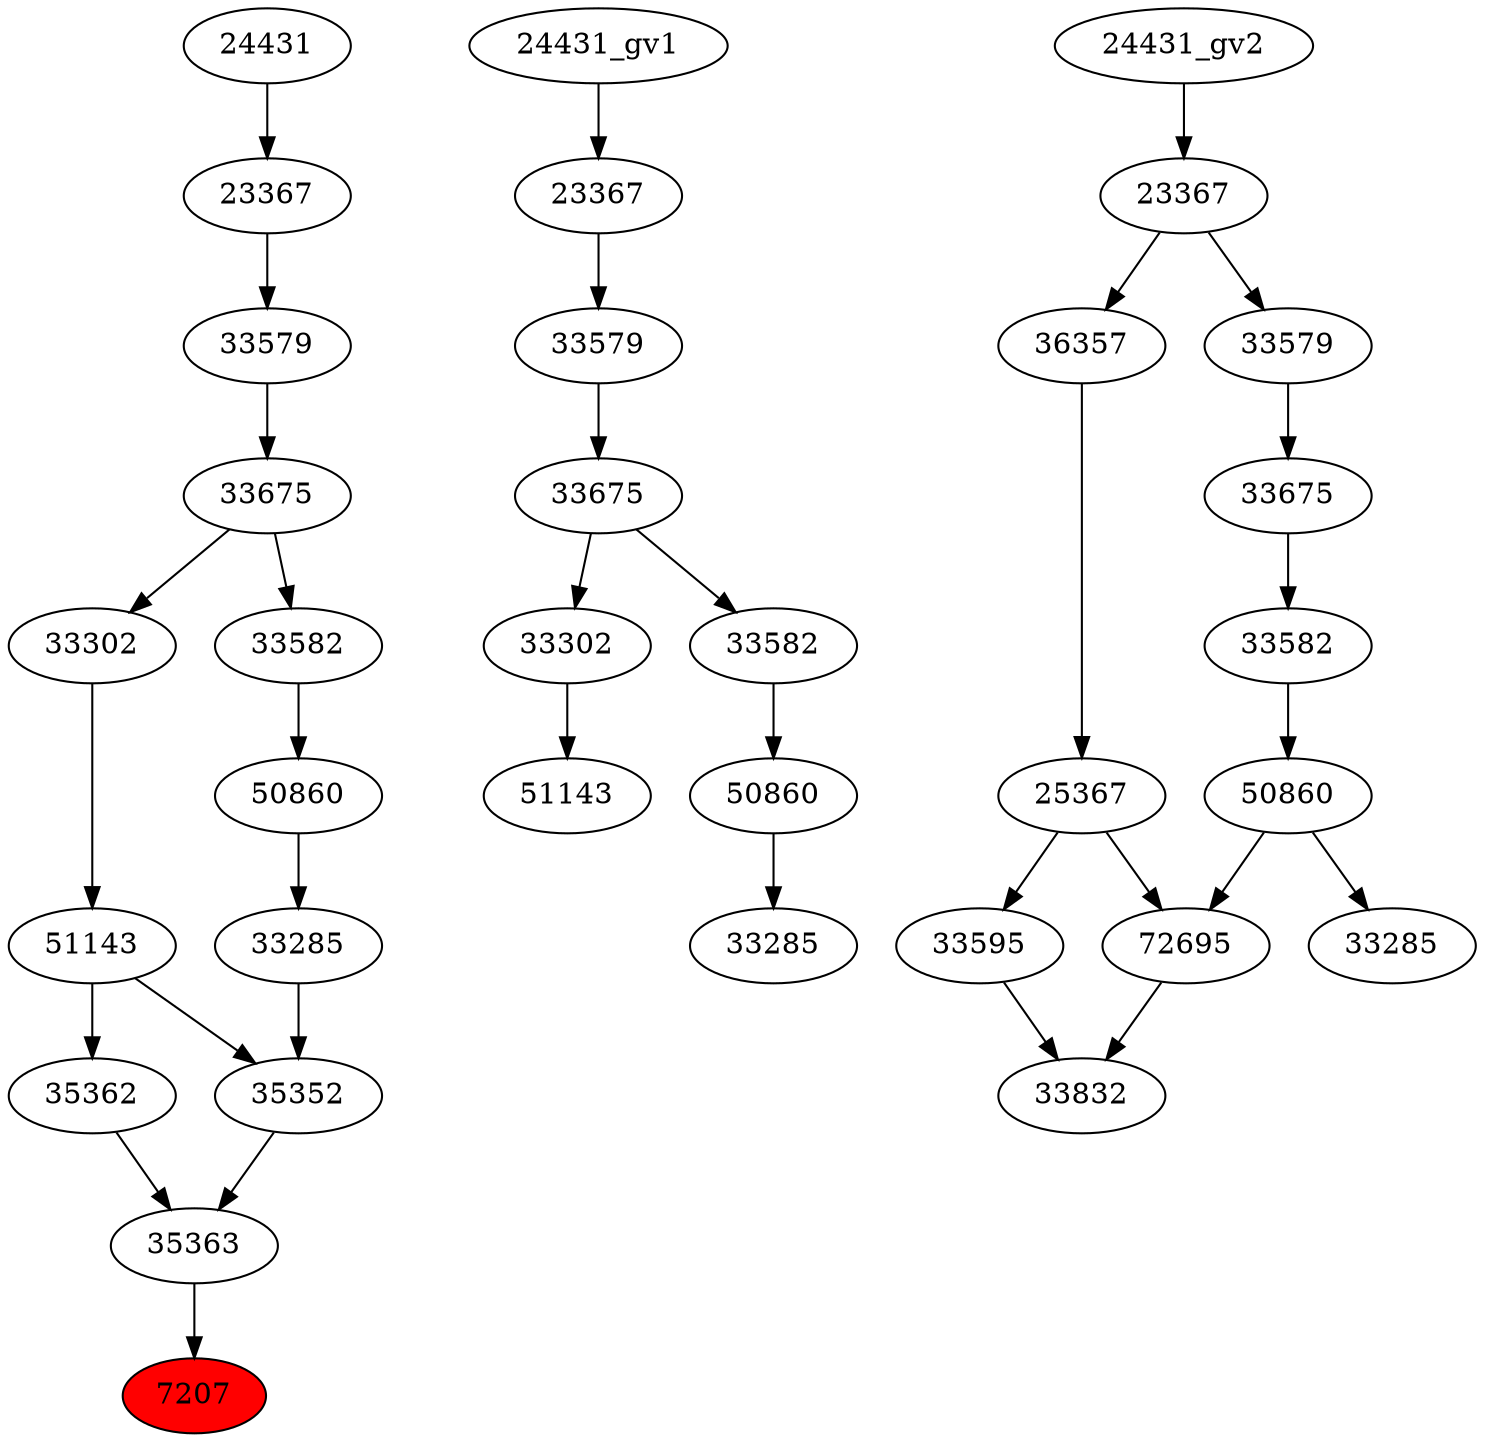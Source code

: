 strict digraph root {
	node [label="\N"];
	{
		node [fillcolor="",
			label="\N",
			style=""
		];
		7207		 [fillcolor=red,
			label=7207,
			style=filled];
		35363		 [label=35363];
		35363 -> 7207;
		35362		 [label=35362];
		35362 -> 35363;
		35352		 [label=35352];
		35352 -> 35363;
		51143		 [label=51143];
		51143 -> 35362;
		51143 -> 35352;
		33285		 [label=33285];
		33285 -> 35352;
		33302		 [label=33302];
		33302 -> 51143;
		50860		 [label=50860];
		50860 -> 33285;
		33675		 [label=33675];
		33675 -> 33302;
		33582		 [label=33582];
		33675 -> 33582;
		33582 -> 50860;
		33579		 [label=33579];
		33579 -> 33675;
		23367		 [label=23367];
		23367 -> 33579;
		24431		 [label=24431];
		24431 -> 23367;
	}
	{
		node [label="\N"];
		"51143_gv1"		 [label=51143];
		"33302_gv1"		 [label=33302];
		"33302_gv1" -> "51143_gv1";
		"33285_gv1"		 [label=33285];
		"50860_gv1"		 [label=50860];
		"50860_gv1" -> "33285_gv1";
		"33675_gv1"		 [label=33675];
		"33675_gv1" -> "33302_gv1";
		"33582_gv1"		 [label=33582];
		"33675_gv1" -> "33582_gv1";
		"33582_gv1" -> "50860_gv1";
		"33579_gv1"		 [label=33579];
		"33579_gv1" -> "33675_gv1";
		"23367_gv1"		 [label=23367];
		"23367_gv1" -> "33579_gv1";
		"24431_gv1" -> "23367_gv1";
	}
	{
		node [label="\N"];
		"33285_gv2"		 [label=33285];
		"50860_gv2"		 [label=50860];
		"50860_gv2" -> "33285_gv2";
		72695		 [label=72695];
		"50860_gv2" -> 72695;
		33832		 [label=33832];
		72695 -> 33832;
		33595		 [label=33595];
		33595 -> 33832;
		"33582_gv2"		 [label=33582];
		"33582_gv2" -> "50860_gv2";
		25367		 [label=25367];
		25367 -> 72695;
		25367 -> 33595;
		"33675_gv2"		 [label=33675];
		"33675_gv2" -> "33582_gv2";
		36357		 [label=36357];
		36357 -> 25367;
		"33579_gv2"		 [label=33579];
		"33579_gv2" -> "33675_gv2";
		"23367_gv2"		 [label=23367];
		"23367_gv2" -> 36357;
		"23367_gv2" -> "33579_gv2";
		"24431_gv2" -> "23367_gv2";
	}
}
